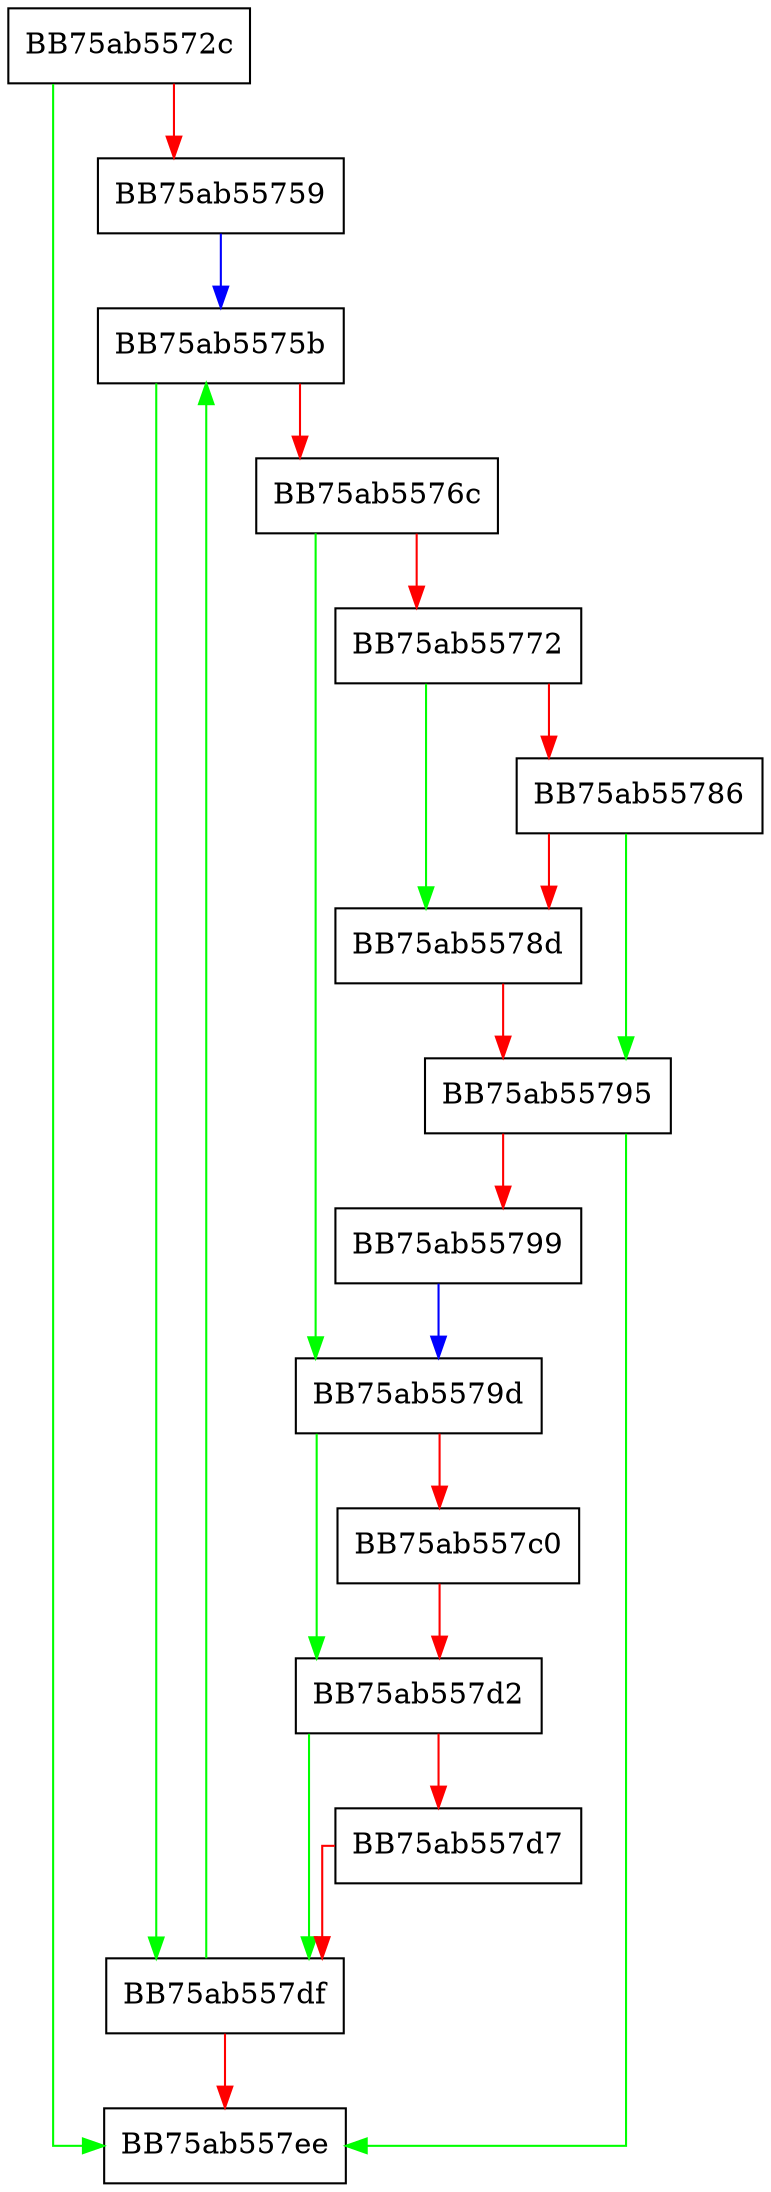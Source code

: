 digraph schemaIsValid {
  node [shape="box"];
  graph [splines=ortho];
  BB75ab5572c -> BB75ab557ee [color="green"];
  BB75ab5572c -> BB75ab55759 [color="red"];
  BB75ab55759 -> BB75ab5575b [color="blue"];
  BB75ab5575b -> BB75ab557df [color="green"];
  BB75ab5575b -> BB75ab5576c [color="red"];
  BB75ab5576c -> BB75ab5579d [color="green"];
  BB75ab5576c -> BB75ab55772 [color="red"];
  BB75ab55772 -> BB75ab5578d [color="green"];
  BB75ab55772 -> BB75ab55786 [color="red"];
  BB75ab55786 -> BB75ab55795 [color="green"];
  BB75ab55786 -> BB75ab5578d [color="red"];
  BB75ab5578d -> BB75ab55795 [color="red"];
  BB75ab55795 -> BB75ab557ee [color="green"];
  BB75ab55795 -> BB75ab55799 [color="red"];
  BB75ab55799 -> BB75ab5579d [color="blue"];
  BB75ab5579d -> BB75ab557d2 [color="green"];
  BB75ab5579d -> BB75ab557c0 [color="red"];
  BB75ab557c0 -> BB75ab557d2 [color="red"];
  BB75ab557d2 -> BB75ab557df [color="green"];
  BB75ab557d2 -> BB75ab557d7 [color="red"];
  BB75ab557d7 -> BB75ab557df [color="red"];
  BB75ab557df -> BB75ab5575b [color="green"];
  BB75ab557df -> BB75ab557ee [color="red"];
}